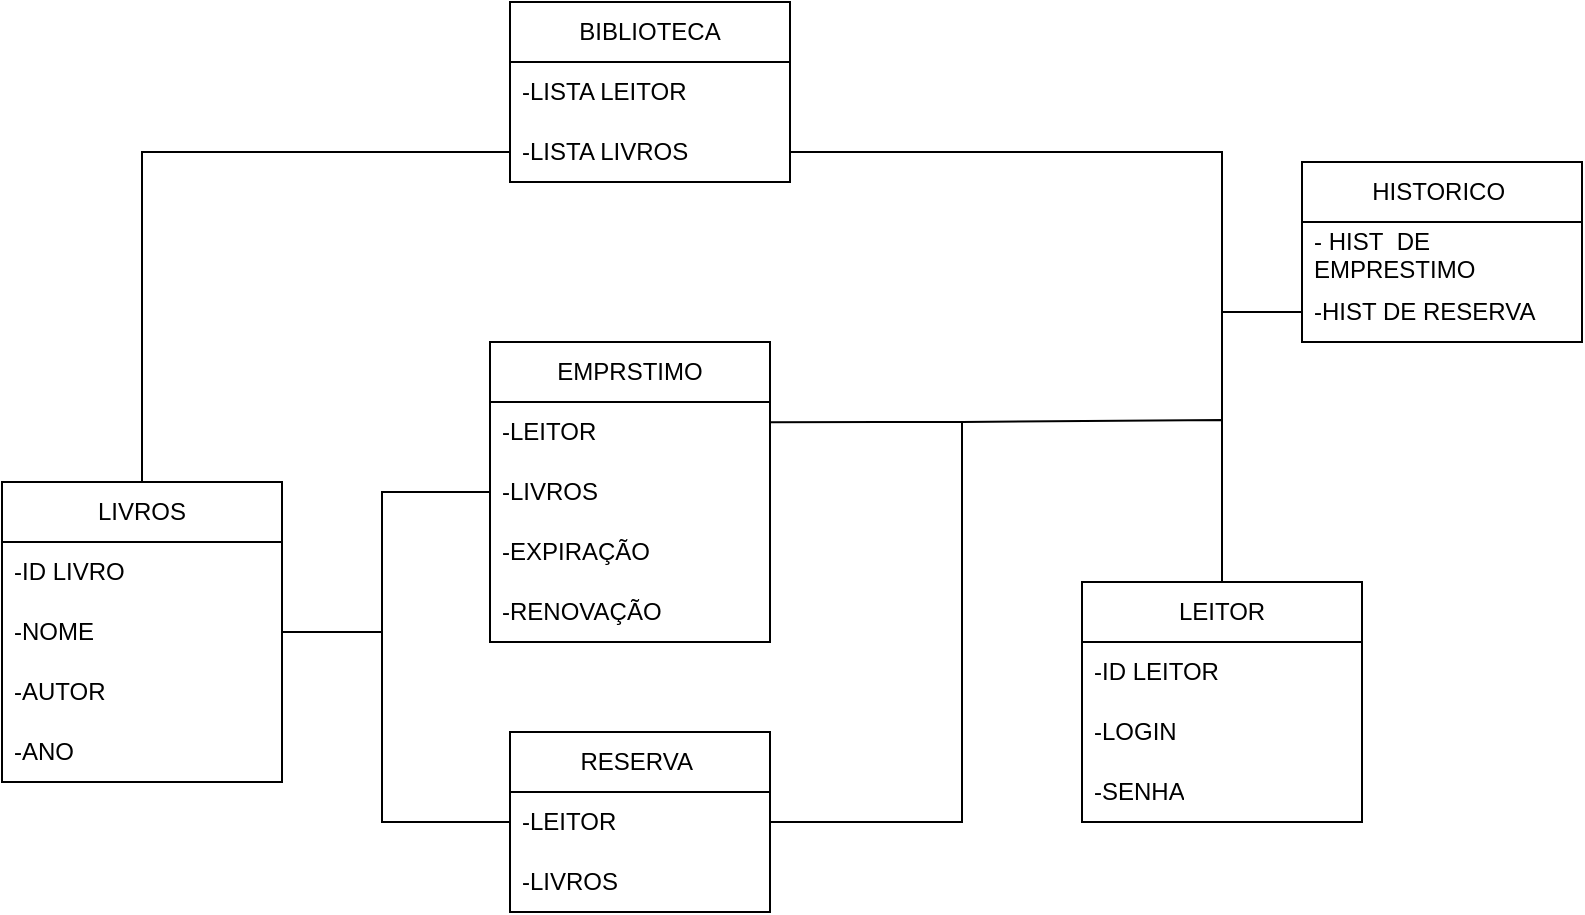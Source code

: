 <mxfile version="21.7.4" type="google">
  <diagram id="C5RBs43oDa-KdzZeNtuy" name="Page-1">
    <mxGraphModel grid="1" page="1" gridSize="10" guides="1" tooltips="1" connect="1" arrows="1" fold="1" pageScale="1" pageWidth="827" pageHeight="1169" math="0" shadow="0">
      <root>
        <mxCell id="WIyWlLk6GJQsqaUBKTNV-0" />
        <mxCell id="WIyWlLk6GJQsqaUBKTNV-1" parent="WIyWlLk6GJQsqaUBKTNV-0" />
        <mxCell id="PDjYUHnzyCQnpJDzlQ8R-0" value="LEITOR" style="swimlane;fontStyle=0;childLayout=stackLayout;horizontal=1;startSize=30;horizontalStack=0;resizeParent=1;resizeParentMax=0;resizeLast=0;collapsible=1;marginBottom=0;whiteSpace=wrap;html=1;" vertex="1" parent="WIyWlLk6GJQsqaUBKTNV-1">
          <mxGeometry x="560" y="420" width="140" height="120" as="geometry" />
        </mxCell>
        <mxCell id="PDjYUHnzyCQnpJDzlQ8R-1" value="-ID LEITOR" style="text;strokeColor=none;fillColor=none;align=left;verticalAlign=middle;spacingLeft=4;spacingRight=4;overflow=hidden;points=[[0,0.5],[1,0.5]];portConstraint=eastwest;rotatable=0;whiteSpace=wrap;html=1;" vertex="1" parent="PDjYUHnzyCQnpJDzlQ8R-0">
          <mxGeometry y="30" width="140" height="30" as="geometry" />
        </mxCell>
        <mxCell id="PDjYUHnzyCQnpJDzlQ8R-46" value="-LOGIN" style="text;strokeColor=none;fillColor=none;align=left;verticalAlign=middle;spacingLeft=4;spacingRight=4;overflow=hidden;points=[[0,0.5],[1,0.5]];portConstraint=eastwest;rotatable=0;whiteSpace=wrap;html=1;" vertex="1" parent="PDjYUHnzyCQnpJDzlQ8R-0">
          <mxGeometry y="60" width="140" height="30" as="geometry" />
        </mxCell>
        <mxCell id="PDjYUHnzyCQnpJDzlQ8R-47" value="-SENHA" style="text;strokeColor=none;fillColor=none;align=left;verticalAlign=middle;spacingLeft=4;spacingRight=4;overflow=hidden;points=[[0,0.5],[1,0.5]];portConstraint=eastwest;rotatable=0;whiteSpace=wrap;html=1;" vertex="1" parent="PDjYUHnzyCQnpJDzlQ8R-0">
          <mxGeometry y="90" width="140" height="30" as="geometry" />
        </mxCell>
        <mxCell id="PDjYUHnzyCQnpJDzlQ8R-4" value="LIVROS" style="swimlane;fontStyle=0;childLayout=stackLayout;horizontal=1;startSize=30;horizontalStack=0;resizeParent=1;resizeParentMax=0;resizeLast=0;collapsible=1;marginBottom=0;whiteSpace=wrap;html=1;" vertex="1" parent="WIyWlLk6GJQsqaUBKTNV-1">
          <mxGeometry x="20" y="370" width="140" height="150" as="geometry" />
        </mxCell>
        <mxCell id="PDjYUHnzyCQnpJDzlQ8R-5" value="-ID LIVRO" style="text;strokeColor=none;fillColor=none;align=left;verticalAlign=middle;spacingLeft=4;spacingRight=4;overflow=hidden;points=[[0,0.5],[1,0.5]];portConstraint=eastwest;rotatable=0;whiteSpace=wrap;html=1;" vertex="1" parent="PDjYUHnzyCQnpJDzlQ8R-4">
          <mxGeometry y="30" width="140" height="30" as="geometry" />
        </mxCell>
        <mxCell id="PDjYUHnzyCQnpJDzlQ8R-18" value="-NOME" style="text;strokeColor=none;fillColor=none;align=left;verticalAlign=middle;spacingLeft=4;spacingRight=4;overflow=hidden;points=[[0,0.5],[1,0.5]];portConstraint=eastwest;rotatable=0;whiteSpace=wrap;html=1;" vertex="1" parent="PDjYUHnzyCQnpJDzlQ8R-4">
          <mxGeometry y="60" width="140" height="30" as="geometry" />
        </mxCell>
        <mxCell id="PDjYUHnzyCQnpJDzlQ8R-44" value="-AUTOR" style="text;strokeColor=none;fillColor=none;align=left;verticalAlign=middle;spacingLeft=4;spacingRight=4;overflow=hidden;points=[[0,0.5],[1,0.5]];portConstraint=eastwest;rotatable=0;whiteSpace=wrap;html=1;" vertex="1" parent="PDjYUHnzyCQnpJDzlQ8R-4">
          <mxGeometry y="90" width="140" height="30" as="geometry" />
        </mxCell>
        <mxCell id="PDjYUHnzyCQnpJDzlQ8R-45" value="-ANO" style="text;strokeColor=none;fillColor=none;align=left;verticalAlign=middle;spacingLeft=4;spacingRight=4;overflow=hidden;points=[[0,0.5],[1,0.5]];portConstraint=eastwest;rotatable=0;whiteSpace=wrap;html=1;" vertex="1" parent="PDjYUHnzyCQnpJDzlQ8R-4">
          <mxGeometry y="120" width="140" height="30" as="geometry" />
        </mxCell>
        <mxCell id="PDjYUHnzyCQnpJDzlQ8R-8" value="BIBLIOTECA" style="swimlane;fontStyle=0;childLayout=stackLayout;horizontal=1;startSize=30;horizontalStack=0;resizeParent=1;resizeParentMax=0;resizeLast=0;collapsible=1;marginBottom=0;whiteSpace=wrap;html=1;" vertex="1" parent="WIyWlLk6GJQsqaUBKTNV-1">
          <mxGeometry x="274" y="130" width="140" height="90" as="geometry" />
        </mxCell>
        <mxCell id="PDjYUHnzyCQnpJDzlQ8R-9" value="-LISTA LEITOR" style="text;strokeColor=none;fillColor=none;align=left;verticalAlign=middle;spacingLeft=4;spacingRight=4;overflow=hidden;points=[[0,0.5],[1,0.5]];portConstraint=eastwest;rotatable=0;whiteSpace=wrap;html=1;" vertex="1" parent="PDjYUHnzyCQnpJDzlQ8R-8">
          <mxGeometry y="30" width="140" height="30" as="geometry" />
        </mxCell>
        <mxCell id="PDjYUHnzyCQnpJDzlQ8R-10" value="-LISTA LIVROS&amp;nbsp;" style="text;strokeColor=none;fillColor=none;align=left;verticalAlign=middle;spacingLeft=4;spacingRight=4;overflow=hidden;points=[[0,0.5],[1,0.5]];portConstraint=eastwest;rotatable=0;whiteSpace=wrap;html=1;" vertex="1" parent="PDjYUHnzyCQnpJDzlQ8R-8">
          <mxGeometry y="60" width="140" height="30" as="geometry" />
        </mxCell>
        <mxCell id="PDjYUHnzyCQnpJDzlQ8R-12" value="EMPRSTIMO" style="swimlane;fontStyle=0;childLayout=stackLayout;horizontal=1;startSize=30;horizontalStack=0;resizeParent=1;resizeParentMax=0;resizeLast=0;collapsible=1;marginBottom=0;whiteSpace=wrap;html=1;" vertex="1" parent="WIyWlLk6GJQsqaUBKTNV-1">
          <mxGeometry x="264" y="300" width="140" height="150" as="geometry" />
        </mxCell>
        <mxCell id="PDjYUHnzyCQnpJDzlQ8R-13" value="-LEITOR" style="text;strokeColor=none;fillColor=none;align=left;verticalAlign=middle;spacingLeft=4;spacingRight=4;overflow=hidden;points=[[0,0.5],[1,0.5]];portConstraint=eastwest;rotatable=0;whiteSpace=wrap;html=1;" vertex="1" parent="PDjYUHnzyCQnpJDzlQ8R-12">
          <mxGeometry y="30" width="140" height="30" as="geometry" />
        </mxCell>
        <mxCell id="PDjYUHnzyCQnpJDzlQ8R-14" value="-LIVROS" style="text;strokeColor=none;fillColor=none;align=left;verticalAlign=middle;spacingLeft=4;spacingRight=4;overflow=hidden;points=[[0,0.5],[1,0.5]];portConstraint=eastwest;rotatable=0;whiteSpace=wrap;html=1;" vertex="1" parent="PDjYUHnzyCQnpJDzlQ8R-12">
          <mxGeometry y="60" width="140" height="30" as="geometry" />
        </mxCell>
        <mxCell id="PDjYUHnzyCQnpJDzlQ8R-49" value="-EXPIRAÇÃO" style="text;strokeColor=none;fillColor=none;align=left;verticalAlign=middle;spacingLeft=4;spacingRight=4;overflow=hidden;points=[[0,0.5],[1,0.5]];portConstraint=eastwest;rotatable=0;whiteSpace=wrap;html=1;" vertex="1" parent="PDjYUHnzyCQnpJDzlQ8R-12">
          <mxGeometry y="90" width="140" height="30" as="geometry" />
        </mxCell>
        <mxCell id="PDjYUHnzyCQnpJDzlQ8R-15" value="-RENOVAÇÃO" style="text;strokeColor=none;fillColor=none;align=left;verticalAlign=middle;spacingLeft=4;spacingRight=4;overflow=hidden;points=[[0,0.5],[1,0.5]];portConstraint=eastwest;rotatable=0;whiteSpace=wrap;html=1;" vertex="1" parent="PDjYUHnzyCQnpJDzlQ8R-12">
          <mxGeometry y="120" width="140" height="30" as="geometry" />
        </mxCell>
        <mxCell id="PDjYUHnzyCQnpJDzlQ8R-17" value="RESERVA&amp;nbsp;" style="swimlane;fontStyle=0;childLayout=stackLayout;horizontal=1;startSize=30;horizontalStack=0;resizeParent=1;resizeParentMax=0;resizeLast=0;collapsible=1;marginBottom=0;whiteSpace=wrap;html=1;" vertex="1" parent="WIyWlLk6GJQsqaUBKTNV-1">
          <mxGeometry x="274" y="495" width="130" height="90" as="geometry" />
        </mxCell>
        <mxCell id="PDjYUHnzyCQnpJDzlQ8R-19" value="-LEITOR" style="text;strokeColor=none;fillColor=none;align=left;verticalAlign=middle;spacingLeft=4;spacingRight=4;overflow=hidden;points=[[0,0.5],[1,0.5]];portConstraint=eastwest;rotatable=0;whiteSpace=wrap;html=1;" vertex="1" parent="PDjYUHnzyCQnpJDzlQ8R-17">
          <mxGeometry y="30" width="130" height="30" as="geometry" />
        </mxCell>
        <mxCell id="PDjYUHnzyCQnpJDzlQ8R-48" value="-LIVROS" style="text;strokeColor=none;fillColor=none;align=left;verticalAlign=middle;spacingLeft=4;spacingRight=4;overflow=hidden;points=[[0,0.5],[1,0.5]];portConstraint=eastwest;rotatable=0;whiteSpace=wrap;html=1;" vertex="1" parent="PDjYUHnzyCQnpJDzlQ8R-17">
          <mxGeometry y="60" width="130" height="30" as="geometry" />
        </mxCell>
        <mxCell id="PDjYUHnzyCQnpJDzlQ8R-21" value="HISTORICO&amp;nbsp;" style="swimlane;fontStyle=0;childLayout=stackLayout;horizontal=1;startSize=30;horizontalStack=0;resizeParent=1;resizeParentMax=0;resizeLast=0;collapsible=1;marginBottom=0;whiteSpace=wrap;html=1;" vertex="1" parent="WIyWlLk6GJQsqaUBKTNV-1">
          <mxGeometry x="670" y="210" width="140" height="90" as="geometry" />
        </mxCell>
        <mxCell id="PDjYUHnzyCQnpJDzlQ8R-22" value="- HIST&amp;nbsp; DE&amp;nbsp; EMPRESTIMO&amp;nbsp;" style="text;strokeColor=none;fillColor=none;align=left;verticalAlign=middle;spacingLeft=4;spacingRight=4;overflow=hidden;points=[[0,0.5],[1,0.5]];portConstraint=eastwest;rotatable=0;whiteSpace=wrap;html=1;" vertex="1" parent="PDjYUHnzyCQnpJDzlQ8R-21">
          <mxGeometry y="30" width="140" height="30" as="geometry" />
        </mxCell>
        <mxCell id="PDjYUHnzyCQnpJDzlQ8R-24" value="-HIST DE RESERVA" style="text;strokeColor=none;fillColor=none;align=left;verticalAlign=middle;spacingLeft=4;spacingRight=4;overflow=hidden;points=[[0,0.5],[1,0.5]];portConstraint=eastwest;rotatable=0;whiteSpace=wrap;html=1;" vertex="1" parent="PDjYUHnzyCQnpJDzlQ8R-21">
          <mxGeometry y="60" width="140" height="30" as="geometry" />
        </mxCell>
        <mxCell id="PDjYUHnzyCQnpJDzlQ8R-29" value="" style="endArrow=none;html=1;rounded=0;entryX=1;entryY=0.336;entryDx=0;entryDy=0;exitX=0.5;exitY=0;exitDx=0;exitDy=0;entryPerimeter=0;" edge="1" parent="WIyWlLk6GJQsqaUBKTNV-1" source="PDjYUHnzyCQnpJDzlQ8R-0" target="PDjYUHnzyCQnpJDzlQ8R-13">
          <mxGeometry width="50" height="50" relative="1" as="geometry">
            <mxPoint x="350" y="480" as="sourcePoint" />
            <mxPoint x="400" y="430" as="targetPoint" />
            <Array as="points">
              <mxPoint x="630" y="339" />
              <mxPoint x="500" y="340" />
              <mxPoint x="460" y="340" />
            </Array>
          </mxGeometry>
        </mxCell>
        <mxCell id="PDjYUHnzyCQnpJDzlQ8R-30" value="" style="endArrow=none;html=1;rounded=0;exitX=1;exitY=0.5;exitDx=0;exitDy=0;" edge="1" parent="WIyWlLk6GJQsqaUBKTNV-1" source="PDjYUHnzyCQnpJDzlQ8R-19">
          <mxGeometry width="50" height="50" relative="1" as="geometry">
            <mxPoint x="350" y="480" as="sourcePoint" />
            <mxPoint x="500" y="340" as="targetPoint" />
            <Array as="points">
              <mxPoint x="500" y="540" />
            </Array>
          </mxGeometry>
        </mxCell>
        <mxCell id="PDjYUHnzyCQnpJDzlQ8R-31" value="" style="endArrow=none;html=1;rounded=0;exitX=1;exitY=0.5;exitDx=0;exitDy=0;entryX=0;entryY=0.5;entryDx=0;entryDy=0;" edge="1" parent="WIyWlLk6GJQsqaUBKTNV-1" target="PDjYUHnzyCQnpJDzlQ8R-14">
          <mxGeometry width="50" height="50" relative="1" as="geometry">
            <mxPoint x="160" y="445" as="sourcePoint" />
            <mxPoint x="430" y="410" as="targetPoint" />
            <Array as="points">
              <mxPoint x="210" y="445" />
              <mxPoint x="210" y="375" />
            </Array>
          </mxGeometry>
        </mxCell>
        <mxCell id="PDjYUHnzyCQnpJDzlQ8R-32" value="" style="endArrow=none;html=1;rounded=0;exitX=0;exitY=0.5;exitDx=0;exitDy=0;" edge="1" parent="WIyWlLk6GJQsqaUBKTNV-1" source="PDjYUHnzyCQnpJDzlQ8R-19">
          <mxGeometry width="50" height="50" relative="1" as="geometry">
            <mxPoint x="380" y="460" as="sourcePoint" />
            <mxPoint x="210" y="440" as="targetPoint" />
            <Array as="points">
              <mxPoint x="210" y="540" />
            </Array>
          </mxGeometry>
        </mxCell>
        <mxCell id="PDjYUHnzyCQnpJDzlQ8R-33" value="" style="endArrow=none;html=1;rounded=0;entryX=0;entryY=0.5;entryDx=0;entryDy=0;exitX=0.5;exitY=0;exitDx=0;exitDy=0;" edge="1" parent="WIyWlLk6GJQsqaUBKTNV-1" source="PDjYUHnzyCQnpJDzlQ8R-4" target="PDjYUHnzyCQnpJDzlQ8R-10">
          <mxGeometry width="50" height="50" relative="1" as="geometry">
            <mxPoint x="130" y="260" as="sourcePoint" />
            <mxPoint x="180" y="210" as="targetPoint" />
            <Array as="points">
              <mxPoint x="90" y="205" />
            </Array>
          </mxGeometry>
        </mxCell>
        <mxCell id="PDjYUHnzyCQnpJDzlQ8R-34" value="" style="endArrow=none;html=1;rounded=0;exitX=1;exitY=0.5;exitDx=0;exitDy=0;" edge="1" parent="WIyWlLk6GJQsqaUBKTNV-1" source="PDjYUHnzyCQnpJDzlQ8R-10">
          <mxGeometry width="50" height="50" relative="1" as="geometry">
            <mxPoint x="350" y="250" as="sourcePoint" />
            <mxPoint x="630" y="340" as="targetPoint" />
            <Array as="points">
              <mxPoint x="630" y="205" />
            </Array>
          </mxGeometry>
        </mxCell>
        <mxCell id="PDjYUHnzyCQnpJDzlQ8R-36" value="" style="endArrow=none;html=1;rounded=0;entryX=0;entryY=0.5;entryDx=0;entryDy=0;" edge="1" parent="WIyWlLk6GJQsqaUBKTNV-1">
          <mxGeometry width="50" height="50" relative="1" as="geometry">
            <mxPoint x="630" y="285" as="sourcePoint" />
            <mxPoint x="670" y="285" as="targetPoint" />
          </mxGeometry>
        </mxCell>
      </root>
    </mxGraphModel>
  </diagram>
</mxfile>
